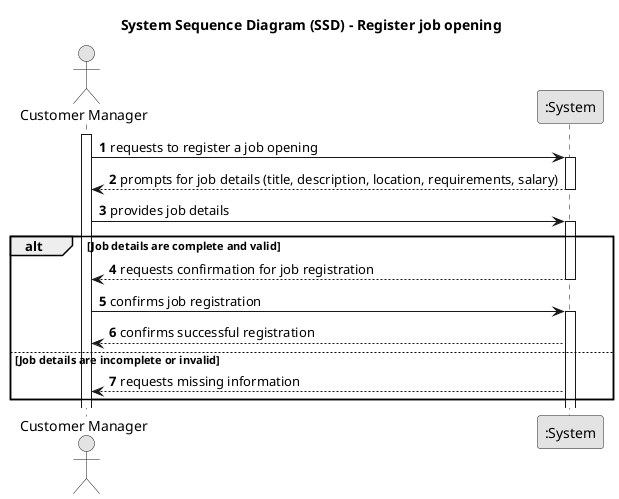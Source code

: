@startuml
skinparam monochrome true
skinparam packageStyle rectangle
skinparam shadowing false

title System Sequence Diagram (SSD) - Register job opening

autonumber

actor "Customer Manager" as Manager
participant ":System" as System

activate Manager

    Manager -> System : requests to register a job opening
    activate System

    System --> Manager : prompts for job details (title, description, location, requirements, salary)
    deactivate System

    Manager -> System : provides job details

    activate System

    alt Job details are complete and valid

        System --> Manager : requests confirmation for job registration
        deactivate System

        Manager -> System : confirms job registration
        activate System

        System --> Manager : confirms successful registration

    else Job details are incomplete or invalid

        System --> Manager : requests missing information
    end

@enduml

@enduml